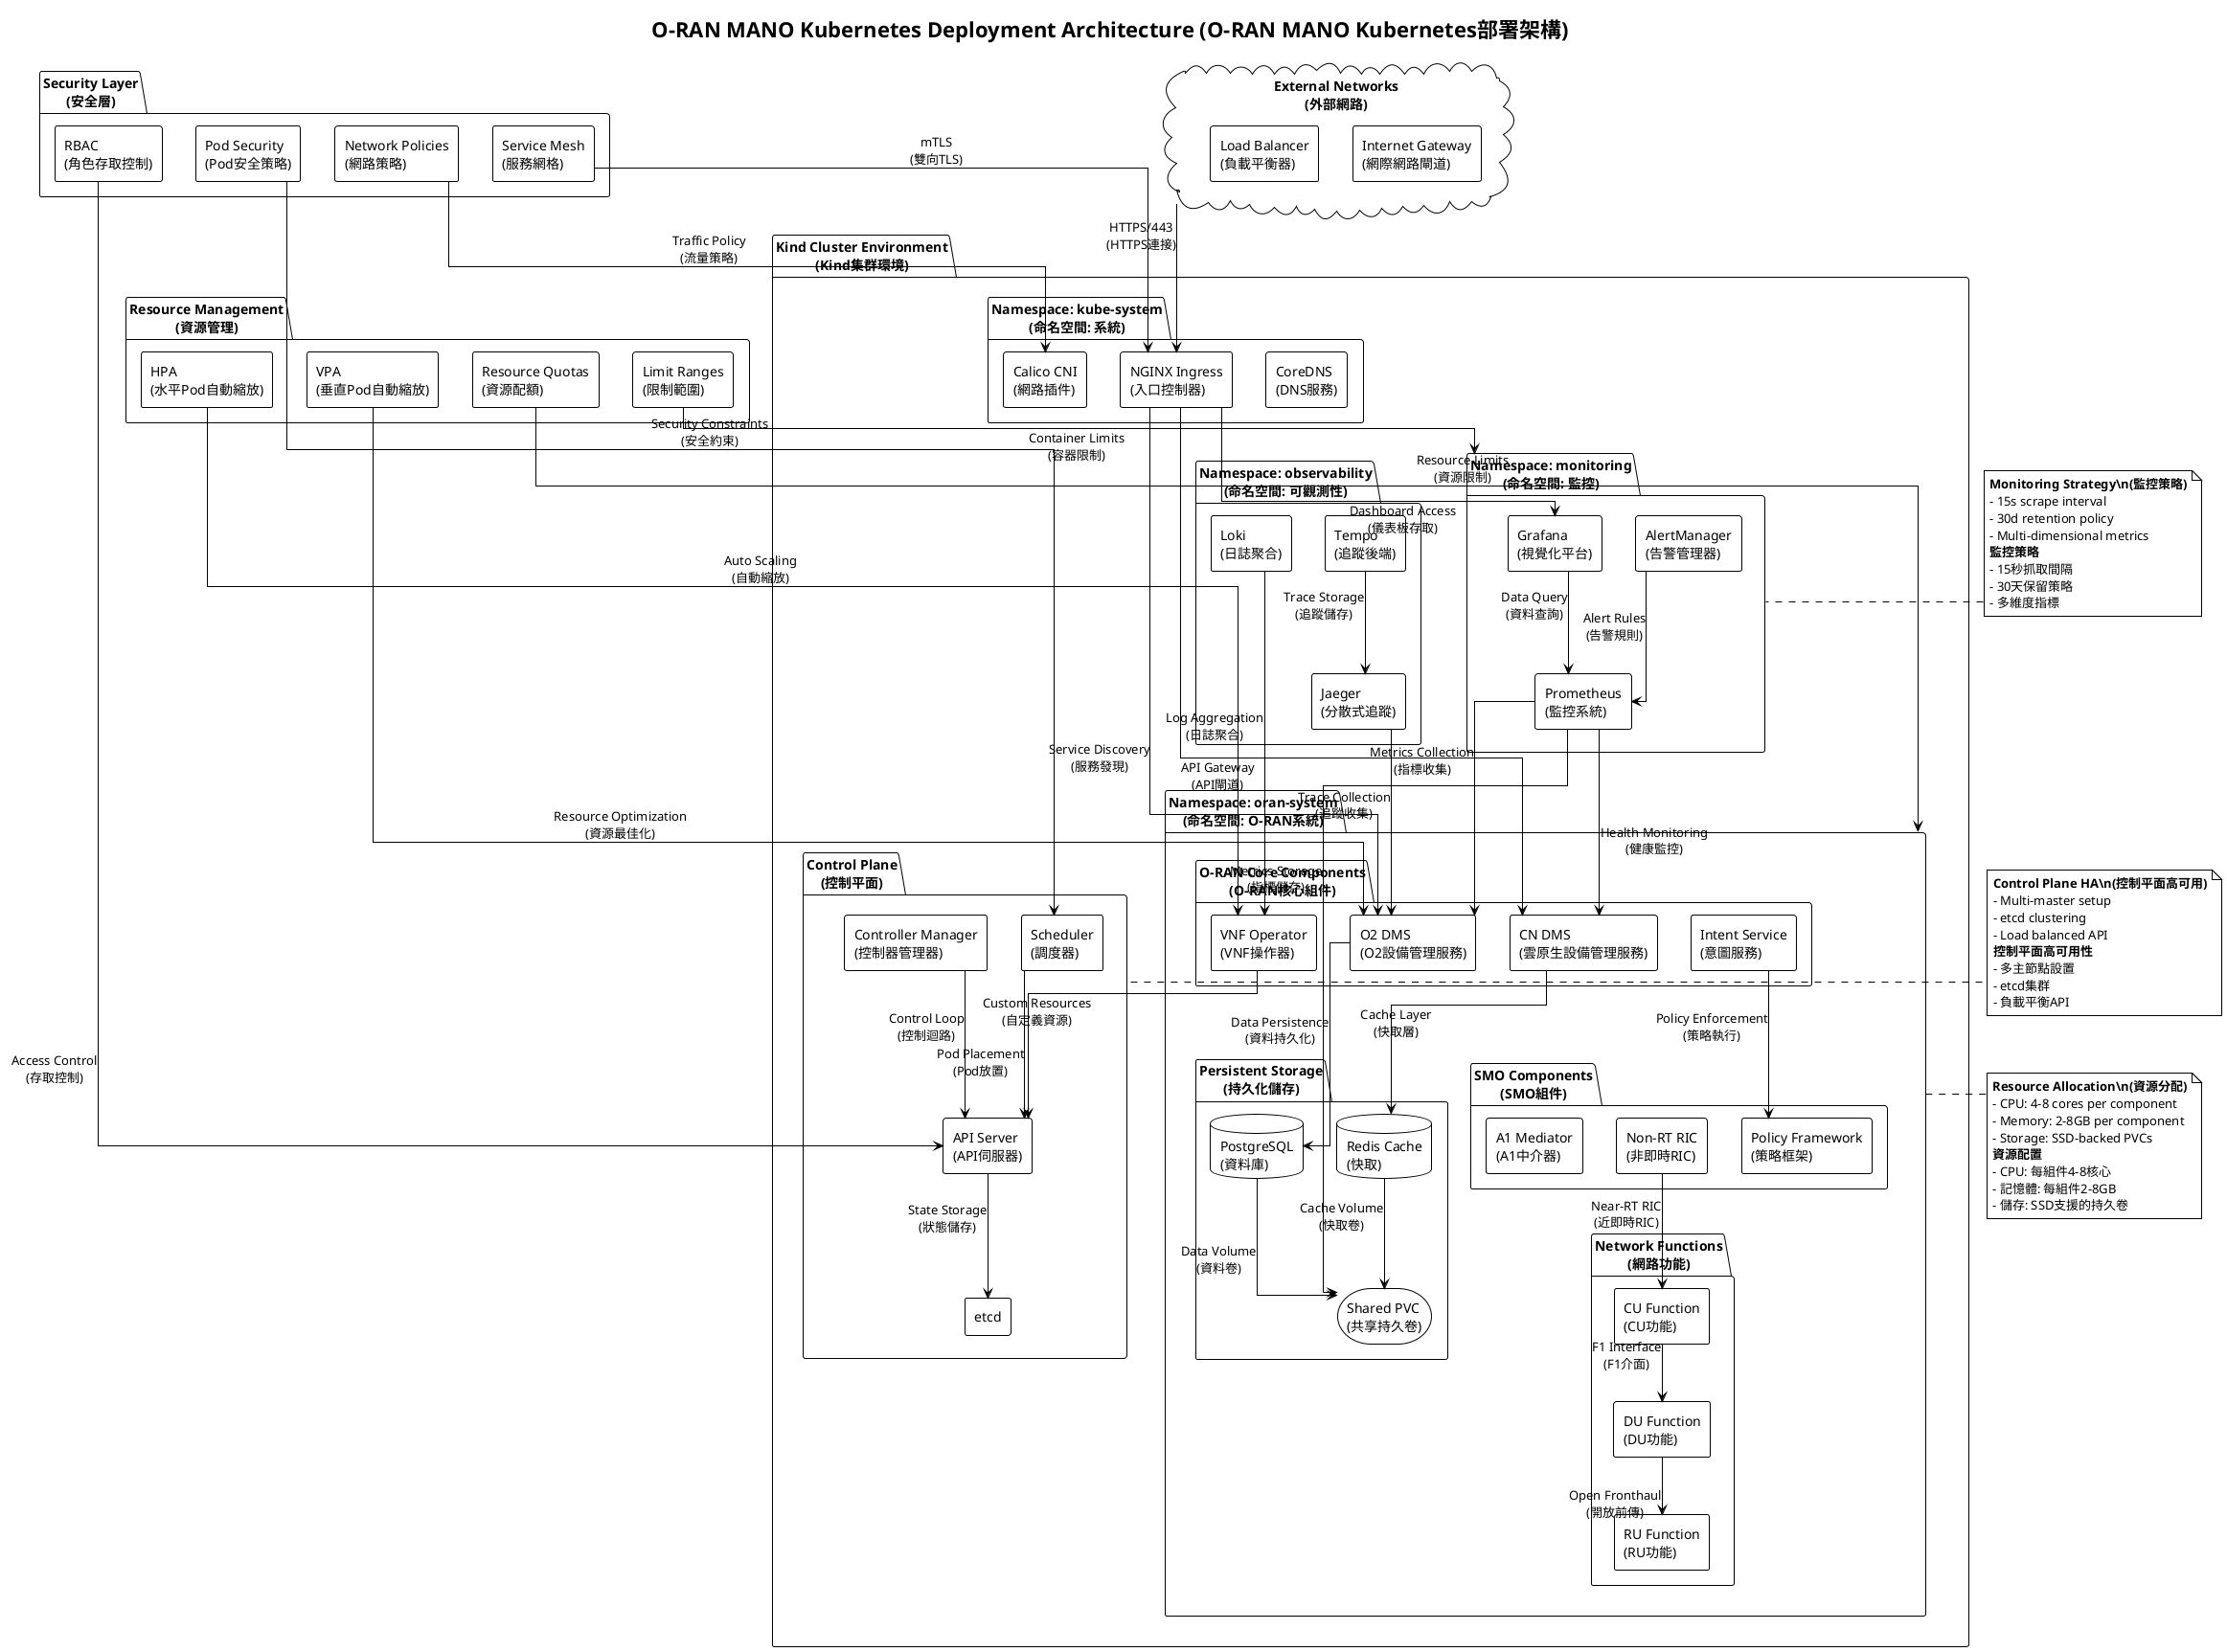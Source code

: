 @startuml K8s-Deployment-Architecture
!theme plain
title O-RAN MANO Kubernetes Deployment Architecture (O-RAN MANO Kubernetes部署架構)

' Define styles for better visualization
skinparam componentStyle rectangle
skinparam linetype ortho
skinparam backgroundColor white

' External systems
cloud "External Networks\n(外部網路)" as external {
  [Internet Gateway\n(網際網路閘道)] as igw
  [Load Balancer\n(負載平衡器)] as lb
}

' Multi-cluster architecture
package "Kind Cluster Environment\n(Kind集群環境)" {

  ' Control Plane
  package "Control Plane\n(控制平面)" as control {
    [API Server\n(API伺服器)] as apiserver
    [etcd] as etcd
    [Controller Manager\n(控制器管理器)] as cm
    [Scheduler\n(調度器)] as scheduler
  }

  ' Namespace organization
  package "Namespace: oran-system\n(命名空間: O-RAN系統)" as oran_ns {

    ' O-RAN Components
    package "O-RAN Core Components\n(O-RAN核心組件)" {
      [O2 DMS\n(O2設備管理服務)] as o2dms
      [CN DMS\n(雲原生設備管理服務)] as cndms
      [VNF Operator\n(VNF操作器)] as vnfop
      [Intent Service\n(意圖服務)] as intent
    }

    ' SMO Components
    package "SMO Components\n(SMO組件)" {
      [Policy Framework\n(策略框架)] as policy
      [Non-RT RIC\n(非即時RIC)] as nonrtric
      [A1 Mediator\n(A1中介器)] as a1med
    }

    ' Network Functions
    package "Network Functions\n(網路功能)" {
      [CU Function\n(CU功能)] as cu
      [DU Function\n(DU功能)] as du
      [RU Function\n(RU功能)] as ru
    }

    ' Storage
    package "Persistent Storage\n(持久化儲存)" {
      database "PostgreSQL\n(資料庫)" as postgres
      database "Redis Cache\n(快取)" as redis
      storage "Shared PVC\n(共享持久卷)" as pvc
    }
  }

  ' Monitoring namespace
  package "Namespace: monitoring\n(命名空間: 監控)" as mon_ns {
    [Prometheus\n(監控系統)] as prometheus
    [Grafana\n(視覺化平台)] as grafana
    [AlertManager\n(告警管理器)] as alertmgr
  }

  ' Observability namespace
  package "Namespace: observability\n(命名空間: 可觀測性)" as obs_ns {
    [Jaeger\n(分散式追蹤)] as jaeger
    [Loki\n(日誌聚合)] as loki
    [Tempo\n(追蹤後端)] as tempo
  }

  ' System namespace
  package "Namespace: kube-system\n(命名空間: 系統)" as sys_ns {
    [CoreDNS\n(DNS服務)] as coredns
    [Calico CNI\n(網路插件)] as calico
    [NGINX Ingress\n(入口控制器)] as nginx
  }
}

' Security and Network Policies
package "Security Layer\n(安全層)" {
  [Network Policies\n(網路策略)] as netpol
  [RBAC\n(角色存取控制)] as rbac
  [Pod Security\n(Pod安全策略)] as podsec
  [Service Mesh\n(服務網格)] as mesh
}

' Resource Management
package "Resource Management\n(資源管理)" {
  [Resource Quotas\n(資源配額)] as quotas
  [Limit Ranges\n(限制範圍)] as limits
  [HPA\n(水平Pod自動縮放)] as hpa
  [VPA\n(垂直Pod自動縮放)] as vpa
}

' Connections - External Access
external --> nginx : "HTTPS/443\n(HTTPS連接)"
nginx --> o2dms : "Service Discovery\n(服務發現)"
nginx --> cndms : "API Gateway\n(API閘道)"
nginx --> grafana : "Dashboard Access\n(儀表板存取)"

' Control Plane connections
apiserver --> etcd : "State Storage\n(狀態儲存)"
cm --> apiserver : "Control Loop\n(控制迴路)"
scheduler --> apiserver : "Pod Placement\n(Pod放置)"

' Inter-component connections
o2dms --> postgres : "Data Persistence\n(資料持久化)"
cndms --> redis : "Cache Layer\n(快取層)"
vnfop --> apiserver : "Custom Resources\n(自定義資源)"
intent --> policy : "Policy Enforcement\n(策略執行)"

' Monitoring connections
prometheus --> o2dms : "Metrics Collection\n(指標收集)"
prometheus --> cndms : "Health Monitoring\n(健康監控)"
grafana --> prometheus : "Data Query\n(資料查詢)"
alertmgr --> prometheus : "Alert Rules\n(告警規則)"

' Observability connections
jaeger --> o2dms : "Trace Collection\n(追蹤收集)"
loki --> vnfop : "Log Aggregation\n(日誌聚合)"
tempo --> jaeger : "Trace Storage\n(追蹤儲存)"

' Network Function connections
cu --> du : "F1 Interface\n(F1介面)"
du --> ru : "Open Fronthaul\n(開放前傳)"
nonrtric --> cu : "Near-RT RIC\n(近即時RIC)"

' Security enforcement
rbac --> apiserver : "Access Control\n(存取控制)"
netpol --> calico : "Traffic Policy\n(流量策略)"
podsec --> scheduler : "Security Constraints\n(安全約束)"
mesh --> nginx : "mTLS\n(雙向TLS)"

' Resource management
quotas --> oran_ns : "Resource Limits\n(資源限制)"
limits --> mon_ns : "Container Limits\n(容器限制)"
hpa --> vnfop : "Auto Scaling\n(自動縮放)"
vpa --> o2dms : "Resource Optimization\n(資源最佳化)"

' Storage connections
postgres --> pvc : "Data Volume\n(資料卷)"
redis --> pvc : "Cache Volume\n(快取卷)"
prometheus --> pvc : "Metrics Storage\n(指標儲存)"

note right of control
  **Control Plane HA\n(控制平面高可用)**
  - Multi-master setup
  - etcd clustering
  - Load balanced API
  **控制平面高可用性**
  - 多主節點設置
  - etcd集群
  - 負載平衡API
end note

note bottom of oran_ns
  **Resource Allocation\n(資源分配)**
  - CPU: 4-8 cores per component
  - Memory: 2-8GB per component
  - Storage: SSD-backed PVCs
  **資源配置**
  - CPU: 每組件4-8核心
  - 記憶體: 每組件2-8GB
  - 儲存: SSD支援的持久卷
end note

note left of mon_ns
  **Monitoring Strategy\n(監控策略)**
  - 15s scrape interval
  - 30d retention policy
  - Multi-dimensional metrics
  **監控策略**
  - 15秒抓取間隔
  - 30天保留策略
  - 多維度指標
end note

@enduml
